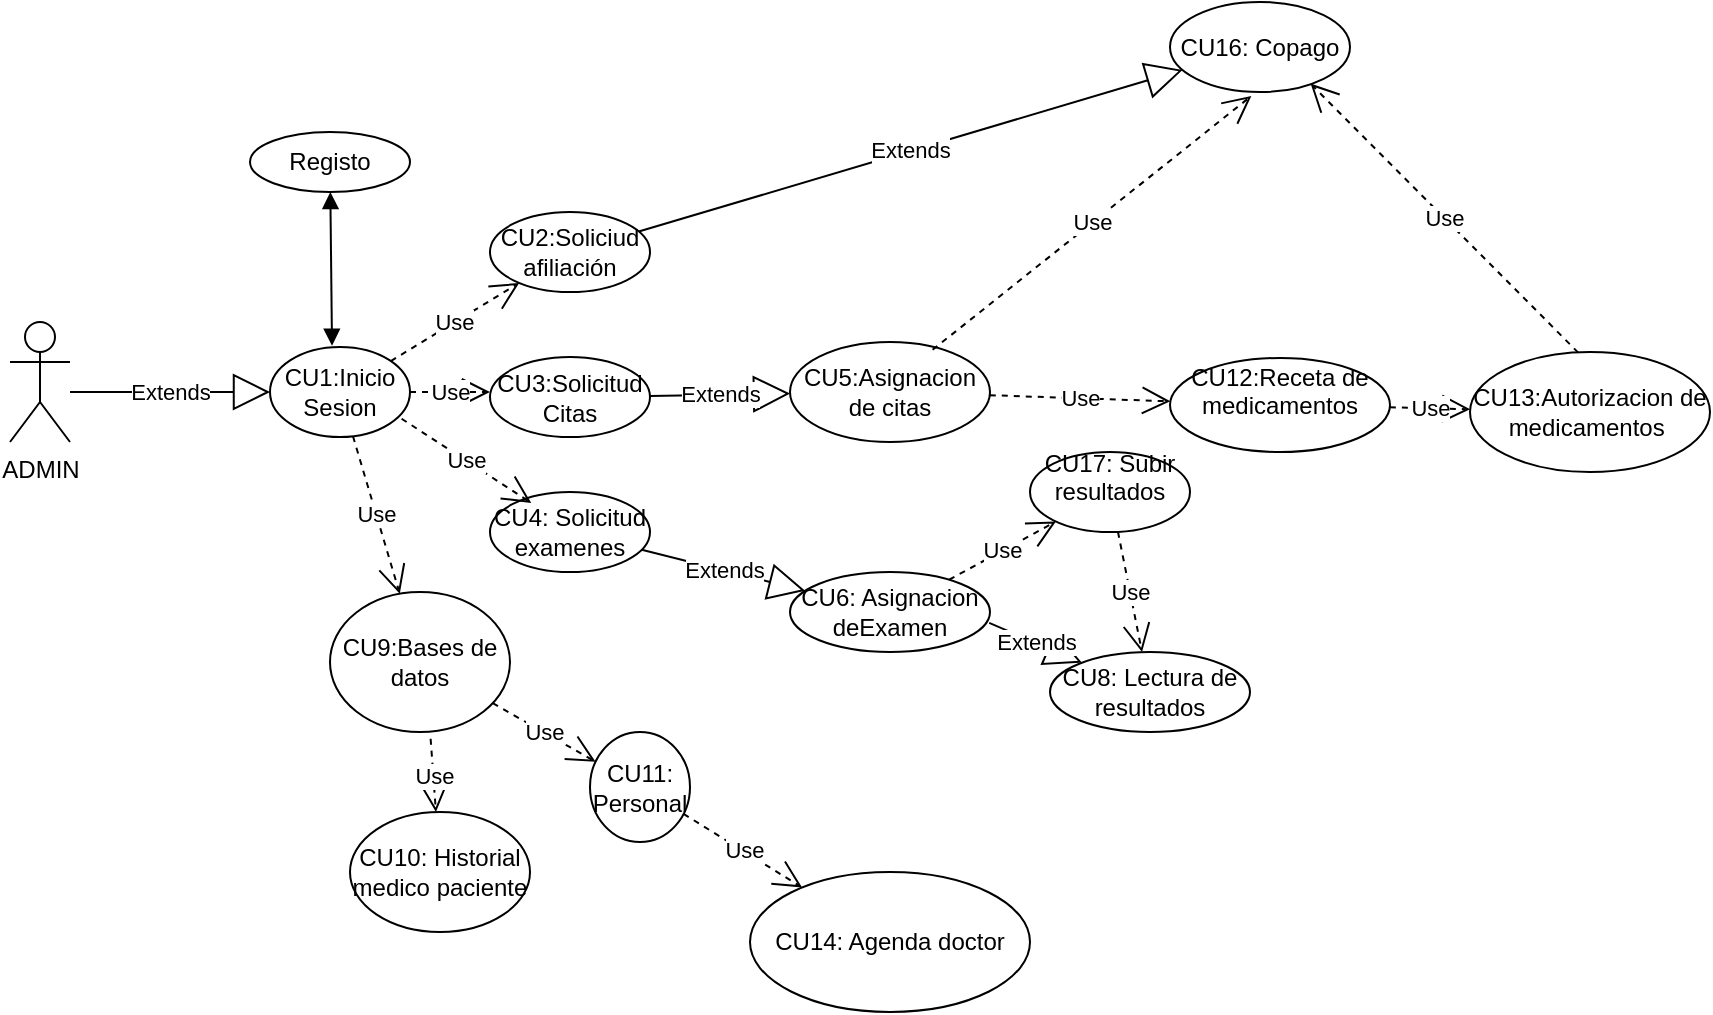 <mxfile version="24.3.1" type="google" pages="4">
  <diagram name="Admin" id="ueV5-UdDaxoVTYJ3zC9y">
    <mxGraphModel dx="1434" dy="780" grid="1" gridSize="10" guides="1" tooltips="1" connect="1" arrows="1" fold="1" page="1" pageScale="1" pageWidth="200000" pageHeight="200000" math="0" shadow="0">
      <root>
        <mxCell id="0" />
        <mxCell id="1" parent="0" />
        <mxCell id="oMNCSlBhxs57B0v-J_GE-1" value="&lt;font style=&quot;vertical-align: inherit;&quot;&gt;&lt;font style=&quot;vertical-align: inherit;&quot;&gt;ADMIN&lt;/font&gt;&lt;/font&gt;" style="shape=umlActor;verticalLabelPosition=bottom;verticalAlign=top;html=1;" parent="1" vertex="1">
          <mxGeometry x="40" y="335" width="30" height="60" as="geometry" />
        </mxCell>
        <mxCell id="oMNCSlBhxs57B0v-J_GE-2" value="CU1:Inicio Sesion" style="ellipse;whiteSpace=wrap;html=1;" parent="1" vertex="1">
          <mxGeometry x="170" y="347.5" width="70" height="45" as="geometry" />
        </mxCell>
        <mxCell id="oMNCSlBhxs57B0v-J_GE-3" value="Registo" style="ellipse;whiteSpace=wrap;html=1;" parent="1" vertex="1">
          <mxGeometry x="160" y="240" width="80" height="30" as="geometry" />
        </mxCell>
        <mxCell id="oMNCSlBhxs57B0v-J_GE-4" value="" style="endArrow=block;startArrow=block;endFill=1;startFill=1;html=1;rounded=0;entryX=0.443;entryY=-0.014;entryDx=0;entryDy=0;entryPerimeter=0;" parent="1" source="oMNCSlBhxs57B0v-J_GE-3" target="oMNCSlBhxs57B0v-J_GE-2" edge="1">
          <mxGeometry width="160" relative="1" as="geometry">
            <mxPoint x="200" y="210" as="sourcePoint" />
            <mxPoint x="200" y="370" as="targetPoint" />
          </mxGeometry>
        </mxCell>
        <mxCell id="oMNCSlBhxs57B0v-J_GE-7" value="CU2:Soliciud afiliación" style="ellipse;whiteSpace=wrap;html=1;" parent="1" vertex="1">
          <mxGeometry x="280" y="280" width="80" height="40" as="geometry" />
        </mxCell>
        <mxCell id="oMNCSlBhxs57B0v-J_GE-8" value="CU3:Solicitud Citas" style="ellipse;whiteSpace=wrap;html=1;" parent="1" vertex="1">
          <mxGeometry x="280" y="352.5" width="80" height="40" as="geometry" />
        </mxCell>
        <mxCell id="oMNCSlBhxs57B0v-J_GE-9" value="CU4: Solicitud examenes" style="ellipse;whiteSpace=wrap;html=1;" parent="1" vertex="1">
          <mxGeometry x="280" y="420" width="80" height="40" as="geometry" />
        </mxCell>
        <mxCell id="oMNCSlBhxs57B0v-J_GE-11" value="CU5:Asignacion de citas" style="ellipse;whiteSpace=wrap;html=1;" parent="1" vertex="1">
          <mxGeometry x="430" y="345" width="100" height="50" as="geometry" />
        </mxCell>
        <mxCell id="oMNCSlBhxs57B0v-J_GE-12" value="Extends" style="endArrow=block;endSize=16;endFill=0;html=1;rounded=0;" parent="1" edge="1">
          <mxGeometry width="160" relative="1" as="geometry">
            <mxPoint x="70" y="370" as="sourcePoint" />
            <mxPoint x="170" y="370" as="targetPoint" />
          </mxGeometry>
        </mxCell>
        <mxCell id="oMNCSlBhxs57B0v-J_GE-14" value="Use" style="endArrow=open;endSize=12;dashed=1;html=1;rounded=0;" parent="1" source="oMNCSlBhxs57B0v-J_GE-2" edge="1">
          <mxGeometry width="160" relative="1" as="geometry">
            <mxPoint x="240" y="370" as="sourcePoint" />
            <mxPoint x="280" y="370" as="targetPoint" />
          </mxGeometry>
        </mxCell>
        <mxCell id="oMNCSlBhxs57B0v-J_GE-15" value="Use" style="endArrow=open;endSize=12;dashed=1;html=1;rounded=0;" parent="1" source="oMNCSlBhxs57B0v-J_GE-2" target="oMNCSlBhxs57B0v-J_GE-7" edge="1">
          <mxGeometry width="160" relative="1" as="geometry">
            <mxPoint x="240" y="370" as="sourcePoint" />
            <mxPoint x="400" y="370" as="targetPoint" />
          </mxGeometry>
        </mxCell>
        <mxCell id="oMNCSlBhxs57B0v-J_GE-16" value="Use" style="endArrow=open;endSize=12;dashed=1;html=1;rounded=0;exitX=0.94;exitY=0.797;exitDx=0;exitDy=0;exitPerimeter=0;entryX=0.258;entryY=0.136;entryDx=0;entryDy=0;entryPerimeter=0;" parent="1" source="oMNCSlBhxs57B0v-J_GE-2" target="oMNCSlBhxs57B0v-J_GE-9" edge="1">
          <mxGeometry width="160" relative="1" as="geometry">
            <mxPoint x="220" y="400" as="sourcePoint" />
            <mxPoint x="280" y="440" as="targetPoint" />
          </mxGeometry>
        </mxCell>
        <mxCell id="oMNCSlBhxs57B0v-J_GE-17" value="CU8: Lectura de resultados" style="ellipse;whiteSpace=wrap;html=1;" parent="1" vertex="1">
          <mxGeometry x="560" y="500" width="100" height="40" as="geometry" />
        </mxCell>
        <mxCell id="oMNCSlBhxs57B0v-J_GE-18" value="Extends" style="endArrow=block;endSize=16;endFill=0;html=1;rounded=0;" parent="1" source="oMNCSlBhxs57B0v-J_GE-9" target="oMNCSlBhxs57B0v-J_GE-23" edge="1">
          <mxGeometry width="160" relative="1" as="geometry">
            <mxPoint x="360" y="440" as="sourcePoint" />
            <mxPoint x="460" y="470" as="targetPoint" />
          </mxGeometry>
        </mxCell>
        <mxCell id="oMNCSlBhxs57B0v-J_GE-21" value="Extends" style="endArrow=block;endSize=16;endFill=0;html=1;rounded=0;" parent="1" source="oMNCSlBhxs57B0v-J_GE-8" target="oMNCSlBhxs57B0v-J_GE-11" edge="1">
          <mxGeometry width="160" relative="1" as="geometry">
            <mxPoint x="360" y="372.5" as="sourcePoint" />
            <mxPoint x="520" y="372.5" as="targetPoint" />
          </mxGeometry>
        </mxCell>
        <mxCell id="oMNCSlBhxs57B0v-J_GE-23" value="CU6: Asignacion deExamen" style="ellipse;whiteSpace=wrap;html=1;" parent="1" vertex="1">
          <mxGeometry x="430" y="460" width="100" height="40" as="geometry" />
        </mxCell>
        <mxCell id="oMNCSlBhxs57B0v-J_GE-24" value="Extends" style="endArrow=block;endSize=16;endFill=0;html=1;rounded=0;" parent="1" source="oMNCSlBhxs57B0v-J_GE-7" target="oMNCSlBhxs57B0v-J_GE-38" edge="1">
          <mxGeometry width="160" relative="1" as="geometry">
            <mxPoint x="420" y="290" as="sourcePoint" />
            <mxPoint x="417.253" y="232.671" as="targetPoint" />
          </mxGeometry>
        </mxCell>
        <mxCell id="oMNCSlBhxs57B0v-J_GE-25" value="Extends" style="endArrow=block;endSize=16;endFill=0;html=1;rounded=0;exitX=0.996;exitY=0.636;exitDx=0;exitDy=0;exitPerimeter=0;" parent="1" source="oMNCSlBhxs57B0v-J_GE-23" target="oMNCSlBhxs57B0v-J_GE-17" edge="1">
          <mxGeometry width="160" relative="1" as="geometry">
            <mxPoint x="400" y="520" as="sourcePoint" />
            <mxPoint x="560" y="520" as="targetPoint" />
          </mxGeometry>
        </mxCell>
        <mxCell id="oMNCSlBhxs57B0v-J_GE-26" value="CU9:Bases de datos" style="ellipse;whiteSpace=wrap;html=1;" parent="1" vertex="1">
          <mxGeometry x="200" y="470" width="90" height="70" as="geometry" />
        </mxCell>
        <mxCell id="oMNCSlBhxs57B0v-J_GE-27" value="Use" style="endArrow=open;endSize=12;dashed=1;html=1;rounded=0;" parent="1" source="oMNCSlBhxs57B0v-J_GE-2" target="oMNCSlBhxs57B0v-J_GE-26" edge="1">
          <mxGeometry width="160" relative="1" as="geometry">
            <mxPoint x="70" y="519.66" as="sourcePoint" />
            <mxPoint x="230" y="519.66" as="targetPoint" />
          </mxGeometry>
        </mxCell>
        <mxCell id="oMNCSlBhxs57B0v-J_GE-28" value="CU10: Historial medico paciente" style="ellipse;whiteSpace=wrap;html=1;" parent="1" vertex="1">
          <mxGeometry x="210" y="580" width="90" height="60" as="geometry" />
        </mxCell>
        <mxCell id="oMNCSlBhxs57B0v-J_GE-29" value="Use" style="endArrow=open;endSize=12;dashed=1;html=1;rounded=0;exitX=0.559;exitY=1.048;exitDx=0;exitDy=0;exitPerimeter=0;" parent="1" source="oMNCSlBhxs57B0v-J_GE-26" target="oMNCSlBhxs57B0v-J_GE-28" edge="1">
          <mxGeometry width="160" relative="1" as="geometry">
            <mxPoint x="260" y="550" as="sourcePoint" />
            <mxPoint x="420" y="550" as="targetPoint" />
          </mxGeometry>
        </mxCell>
        <mxCell id="oMNCSlBhxs57B0v-J_GE-30" value="CU11: Personal" style="ellipse;whiteSpace=wrap;html=1;" parent="1" vertex="1">
          <mxGeometry x="330" y="540" width="50" height="55" as="geometry" />
        </mxCell>
        <mxCell id="oMNCSlBhxs57B0v-J_GE-31" value="Use" style="endArrow=open;endSize=12;dashed=1;html=1;rounded=0;" parent="1" source="oMNCSlBhxs57B0v-J_GE-26" target="oMNCSlBhxs57B0v-J_GE-30" edge="1">
          <mxGeometry width="160" relative="1" as="geometry">
            <mxPoint x="290" y="520" as="sourcePoint" />
            <mxPoint x="450" y="520" as="targetPoint" />
          </mxGeometry>
        </mxCell>
        <mxCell id="oMNCSlBhxs57B0v-J_GE-32" value="CU12:Receta de medicamentos&lt;div&gt;&lt;br&gt;&lt;/div&gt;" style="ellipse;whiteSpace=wrap;html=1;" parent="1" vertex="1">
          <mxGeometry x="620" y="353" width="110" height="47" as="geometry" />
        </mxCell>
        <mxCell id="oMNCSlBhxs57B0v-J_GE-33" value="Use" style="endArrow=open;endSize=12;dashed=1;html=1;rounded=0;" parent="1" source="oMNCSlBhxs57B0v-J_GE-11" target="oMNCSlBhxs57B0v-J_GE-32" edge="1">
          <mxGeometry width="160" relative="1" as="geometry">
            <mxPoint x="530" y="370" as="sourcePoint" />
            <mxPoint x="680" y="310" as="targetPoint" />
          </mxGeometry>
        </mxCell>
        <mxCell id="oMNCSlBhxs57B0v-J_GE-34" value="CU13:Autorizacion de medicamentos&amp;nbsp;" style="ellipse;whiteSpace=wrap;html=1;" parent="1" vertex="1">
          <mxGeometry x="770" y="350" width="120" height="60" as="geometry" />
        </mxCell>
        <mxCell id="oMNCSlBhxs57B0v-J_GE-35" value="Use" style="endArrow=open;endSize=12;dashed=1;html=1;rounded=0;" parent="1" source="oMNCSlBhxs57B0v-J_GE-32" target="oMNCSlBhxs57B0v-J_GE-34" edge="1">
          <mxGeometry width="160" relative="1" as="geometry">
            <mxPoint x="690" y="440" as="sourcePoint" />
            <mxPoint x="850" y="440" as="targetPoint" />
          </mxGeometry>
        </mxCell>
        <mxCell id="oMNCSlBhxs57B0v-J_GE-36" value="CU14: Agenda doctor" style="ellipse;whiteSpace=wrap;html=1;" parent="1" vertex="1">
          <mxGeometry x="410" y="610" width="140" height="70" as="geometry" />
        </mxCell>
        <mxCell id="oMNCSlBhxs57B0v-J_GE-37" value="Use" style="endArrow=open;endSize=12;dashed=1;html=1;rounded=0;" parent="1" source="oMNCSlBhxs57B0v-J_GE-30" target="oMNCSlBhxs57B0v-J_GE-36" edge="1">
          <mxGeometry width="160" relative="1" as="geometry">
            <mxPoint x="350" y="610" as="sourcePoint" />
            <mxPoint x="510" y="610" as="targetPoint" />
          </mxGeometry>
        </mxCell>
        <mxCell id="oMNCSlBhxs57B0v-J_GE-38" value="CU16: Copago" style="ellipse;whiteSpace=wrap;html=1;" parent="1" vertex="1">
          <mxGeometry x="620" y="175" width="90" height="45" as="geometry" />
        </mxCell>
        <mxCell id="oMNCSlBhxs57B0v-J_GE-39" value="Use" style="endArrow=open;endSize=12;dashed=1;html=1;rounded=0;entryX=0.452;entryY=1.044;entryDx=0;entryDy=0;entryPerimeter=0;exitX=0.713;exitY=0.078;exitDx=0;exitDy=0;exitPerimeter=0;" parent="1" source="oMNCSlBhxs57B0v-J_GE-11" target="oMNCSlBhxs57B0v-J_GE-38" edge="1">
          <mxGeometry width="160" relative="1" as="geometry">
            <mxPoint x="500" y="340" as="sourcePoint" />
            <mxPoint x="660" y="340" as="targetPoint" />
          </mxGeometry>
        </mxCell>
        <mxCell id="oMNCSlBhxs57B0v-J_GE-41" value="Use" style="endArrow=open;endSize=12;dashed=1;html=1;rounded=0;entryX=0.781;entryY=0.907;entryDx=0;entryDy=0;entryPerimeter=0;exitX=0.451;exitY=0.005;exitDx=0;exitDy=0;exitPerimeter=0;" parent="1" source="oMNCSlBhxs57B0v-J_GE-34" target="oMNCSlBhxs57B0v-J_GE-38" edge="1">
          <mxGeometry width="160" relative="1" as="geometry">
            <mxPoint x="720" y="280" as="sourcePoint" />
            <mxPoint x="880" y="280" as="targetPoint" />
          </mxGeometry>
        </mxCell>
        <mxCell id="oMNCSlBhxs57B0v-J_GE-46" value="CU17: Subir resultados&lt;div&gt;&lt;br&gt;&lt;/div&gt;" style="ellipse;whiteSpace=wrap;html=1;" parent="1" vertex="1">
          <mxGeometry x="550" y="400" width="80" height="40" as="geometry" />
        </mxCell>
        <mxCell id="oMNCSlBhxs57B0v-J_GE-47" value="Use" style="endArrow=open;endSize=12;dashed=1;html=1;rounded=0;" parent="1" source="oMNCSlBhxs57B0v-J_GE-23" target="oMNCSlBhxs57B0v-J_GE-46" edge="1">
          <mxGeometry width="160" relative="1" as="geometry">
            <mxPoint x="480" y="460" as="sourcePoint" />
            <mxPoint x="640" y="460" as="targetPoint" />
          </mxGeometry>
        </mxCell>
        <mxCell id="oMNCSlBhxs57B0v-J_GE-48" value="Use" style="endArrow=open;endSize=12;dashed=1;html=1;rounded=0;" parent="1" source="oMNCSlBhxs57B0v-J_GE-46" target="oMNCSlBhxs57B0v-J_GE-17" edge="1">
          <mxGeometry width="160" relative="1" as="geometry">
            <mxPoint x="640" y="460" as="sourcePoint" />
            <mxPoint x="800" y="460" as="targetPoint" />
          </mxGeometry>
        </mxCell>
      </root>
    </mxGraphModel>
  </diagram>
  <diagram name="Nurse" id="deUWpWaR0TrfYdmWdzV7">
    <mxGraphModel dx="1434" dy="780" grid="1" gridSize="10" guides="1" tooltips="1" connect="1" arrows="1" fold="1" page="1" pageScale="1" pageWidth="200000" pageHeight="200000" math="0" shadow="0">
      <root>
        <mxCell id="jUOf76TEXTjD7ETVh94k-0" />
        <mxCell id="jUOf76TEXTjD7ETVh94k-1" parent="jUOf76TEXTjD7ETVh94k-0" />
        <mxCell id="jUOf76TEXTjD7ETVh94k-2" value="&lt;font style=&quot;vertical-align: inherit;&quot;&gt;&lt;font style=&quot;vertical-align: inherit;&quot;&gt;ENFERMERO&lt;/font&gt;&lt;/font&gt;" style="shape=umlActor;verticalLabelPosition=bottom;verticalAlign=top;html=1;" parent="jUOf76TEXTjD7ETVh94k-1" vertex="1">
          <mxGeometry x="40" y="335" width="30" height="60" as="geometry" />
        </mxCell>
        <mxCell id="jUOf76TEXTjD7ETVh94k-3" value="CU1:Inicio Sesion" style="ellipse;whiteSpace=wrap;html=1;" parent="jUOf76TEXTjD7ETVh94k-1" vertex="1">
          <mxGeometry x="170" y="347.5" width="70" height="45" as="geometry" />
        </mxCell>
        <mxCell id="jUOf76TEXTjD7ETVh94k-7" value="CU3:Solicitud Citas" style="ellipse;whiteSpace=wrap;html=1;" parent="jUOf76TEXTjD7ETVh94k-1" vertex="1">
          <mxGeometry x="280" y="352.5" width="80" height="40" as="geometry" />
        </mxCell>
        <mxCell id="jUOf76TEXTjD7ETVh94k-8" value="CU4: Solicitud examenes" style="ellipse;whiteSpace=wrap;html=1;" parent="jUOf76TEXTjD7ETVh94k-1" vertex="1">
          <mxGeometry x="280" y="420" width="80" height="40" as="geometry" />
        </mxCell>
        <mxCell id="jUOf76TEXTjD7ETVh94k-9" value="CU5:Asignacion de citas" style="ellipse;whiteSpace=wrap;html=1;" parent="jUOf76TEXTjD7ETVh94k-1" vertex="1">
          <mxGeometry x="430" y="345" width="100" height="50" as="geometry" />
        </mxCell>
        <mxCell id="jUOf76TEXTjD7ETVh94k-10" value="Extends" style="endArrow=block;endSize=16;endFill=0;html=1;rounded=0;" parent="jUOf76TEXTjD7ETVh94k-1" edge="1">
          <mxGeometry width="160" relative="1" as="geometry">
            <mxPoint x="70" y="370" as="sourcePoint" />
            <mxPoint x="170" y="370" as="targetPoint" />
          </mxGeometry>
        </mxCell>
        <mxCell id="jUOf76TEXTjD7ETVh94k-11" value="Use" style="endArrow=open;endSize=12;dashed=1;html=1;rounded=0;" parent="jUOf76TEXTjD7ETVh94k-1" source="jUOf76TEXTjD7ETVh94k-3" edge="1">
          <mxGeometry width="160" relative="1" as="geometry">
            <mxPoint x="240" y="370" as="sourcePoint" />
            <mxPoint x="280" y="370" as="targetPoint" />
          </mxGeometry>
        </mxCell>
        <mxCell id="jUOf76TEXTjD7ETVh94k-13" value="Use" style="endArrow=open;endSize=12;dashed=1;html=1;rounded=0;exitX=0.94;exitY=0.797;exitDx=0;exitDy=0;exitPerimeter=0;entryX=0.258;entryY=0.136;entryDx=0;entryDy=0;entryPerimeter=0;" parent="jUOf76TEXTjD7ETVh94k-1" source="jUOf76TEXTjD7ETVh94k-3" target="jUOf76TEXTjD7ETVh94k-8" edge="1">
          <mxGeometry width="160" relative="1" as="geometry">
            <mxPoint x="220" y="400" as="sourcePoint" />
            <mxPoint x="280" y="440" as="targetPoint" />
          </mxGeometry>
        </mxCell>
        <mxCell id="jUOf76TEXTjD7ETVh94k-15" value="Extends" style="endArrow=block;endSize=16;endFill=0;html=1;rounded=0;" parent="jUOf76TEXTjD7ETVh94k-1" source="jUOf76TEXTjD7ETVh94k-8" target="jUOf76TEXTjD7ETVh94k-18" edge="1">
          <mxGeometry width="160" relative="1" as="geometry">
            <mxPoint x="360" y="440" as="sourcePoint" />
            <mxPoint x="460" y="470" as="targetPoint" />
          </mxGeometry>
        </mxCell>
        <mxCell id="jUOf76TEXTjD7ETVh94k-16" value="Extends" style="endArrow=block;endSize=16;endFill=0;html=1;rounded=0;" parent="jUOf76TEXTjD7ETVh94k-1" source="jUOf76TEXTjD7ETVh94k-7" target="jUOf76TEXTjD7ETVh94k-9" edge="1">
          <mxGeometry width="160" relative="1" as="geometry">
            <mxPoint x="360" y="372.5" as="sourcePoint" />
            <mxPoint x="520" y="372.5" as="targetPoint" />
          </mxGeometry>
        </mxCell>
        <mxCell id="jUOf76TEXTjD7ETVh94k-18" value="CU6: Asignacion deExamen" style="ellipse;whiteSpace=wrap;html=1;" parent="jUOf76TEXTjD7ETVh94k-1" vertex="1">
          <mxGeometry x="430" y="460" width="100" height="40" as="geometry" />
        </mxCell>
        <mxCell id="jUOf76TEXTjD7ETVh94k-21" value="CU9:Bases de datos" style="ellipse;whiteSpace=wrap;html=1;" parent="jUOf76TEXTjD7ETVh94k-1" vertex="1">
          <mxGeometry x="200" y="470" width="90" height="70" as="geometry" />
        </mxCell>
        <mxCell id="jUOf76TEXTjD7ETVh94k-22" value="Use" style="endArrow=open;endSize=12;dashed=1;html=1;rounded=0;" parent="jUOf76TEXTjD7ETVh94k-1" source="jUOf76TEXTjD7ETVh94k-3" target="jUOf76TEXTjD7ETVh94k-21" edge="1">
          <mxGeometry width="160" relative="1" as="geometry">
            <mxPoint x="70" y="519.66" as="sourcePoint" />
            <mxPoint x="230" y="519.66" as="targetPoint" />
          </mxGeometry>
        </mxCell>
        <mxCell id="jUOf76TEXTjD7ETVh94k-23" value="CU10: Historial medico paciente" style="ellipse;whiteSpace=wrap;html=1;" parent="jUOf76TEXTjD7ETVh94k-1" vertex="1">
          <mxGeometry x="210" y="580" width="90" height="60" as="geometry" />
        </mxCell>
        <mxCell id="jUOf76TEXTjD7ETVh94k-24" value="Use" style="endArrow=open;endSize=12;dashed=1;html=1;rounded=0;exitX=0.559;exitY=1.048;exitDx=0;exitDy=0;exitPerimeter=0;" parent="jUOf76TEXTjD7ETVh94k-1" source="jUOf76TEXTjD7ETVh94k-21" target="jUOf76TEXTjD7ETVh94k-23" edge="1">
          <mxGeometry width="160" relative="1" as="geometry">
            <mxPoint x="260" y="550" as="sourcePoint" />
            <mxPoint x="420" y="550" as="targetPoint" />
          </mxGeometry>
        </mxCell>
        <mxCell id="jUOf76TEXTjD7ETVh94k-27" value="CU12:Receta de medicamentos&lt;div&gt;&lt;br&gt;&lt;/div&gt;" style="ellipse;whiteSpace=wrap;html=1;" parent="jUOf76TEXTjD7ETVh94k-1" vertex="1">
          <mxGeometry x="620" y="353" width="110" height="47" as="geometry" />
        </mxCell>
        <mxCell id="jUOf76TEXTjD7ETVh94k-28" value="Use" style="endArrow=open;endSize=12;dashed=1;html=1;rounded=0;" parent="jUOf76TEXTjD7ETVh94k-1" source="jUOf76TEXTjD7ETVh94k-9" target="jUOf76TEXTjD7ETVh94k-27" edge="1">
          <mxGeometry width="160" relative="1" as="geometry">
            <mxPoint x="530" y="370" as="sourcePoint" />
            <mxPoint x="680" y="310" as="targetPoint" />
          </mxGeometry>
        </mxCell>
        <mxCell id="jUOf76TEXTjD7ETVh94k-29" value="CU13:Autorizacion de medicamentos&amp;nbsp;" style="ellipse;whiteSpace=wrap;html=1;" parent="jUOf76TEXTjD7ETVh94k-1" vertex="1">
          <mxGeometry x="770" y="350" width="120" height="60" as="geometry" />
        </mxCell>
        <mxCell id="jUOf76TEXTjD7ETVh94k-30" value="Use" style="endArrow=open;endSize=12;dashed=1;html=1;rounded=0;" parent="jUOf76TEXTjD7ETVh94k-1" source="jUOf76TEXTjD7ETVh94k-27" target="jUOf76TEXTjD7ETVh94k-29" edge="1">
          <mxGeometry width="160" relative="1" as="geometry">
            <mxPoint x="690" y="440" as="sourcePoint" />
            <mxPoint x="850" y="440" as="targetPoint" />
          </mxGeometry>
        </mxCell>
      </root>
    </mxGraphModel>
  </diagram>
  <diagram name="User" id="tBk9dFrOyf1Hu1sL3p-m">
    <mxGraphModel dx="1434" dy="780" grid="1" gridSize="10" guides="1" tooltips="1" connect="1" arrows="1" fold="1" page="1" pageScale="1" pageWidth="200000" pageHeight="200000" math="0" shadow="0">
      <root>
        <mxCell id="rN9Azcau8fFEEphBLJp2-0" />
        <mxCell id="rN9Azcau8fFEEphBLJp2-1" parent="rN9Azcau8fFEEphBLJp2-0" />
        <mxCell id="rN9Azcau8fFEEphBLJp2-2" value="&lt;font style=&quot;vertical-align: inherit;&quot;&gt;&lt;font style=&quot;vertical-align: inherit;&quot;&gt;USER&lt;/font&gt;&lt;/font&gt;" style="shape=umlActor;verticalLabelPosition=bottom;verticalAlign=top;html=1;" parent="rN9Azcau8fFEEphBLJp2-1" vertex="1">
          <mxGeometry x="40" y="335" width="30" height="60" as="geometry" />
        </mxCell>
        <mxCell id="rN9Azcau8fFEEphBLJp2-3" value="CU1:Inicio Sesion" style="ellipse;whiteSpace=wrap;html=1;" parent="rN9Azcau8fFEEphBLJp2-1" vertex="1">
          <mxGeometry x="170" y="347.5" width="70" height="45" as="geometry" />
        </mxCell>
        <mxCell id="rN9Azcau8fFEEphBLJp2-4" value="Registo" style="ellipse;whiteSpace=wrap;html=1;" parent="rN9Azcau8fFEEphBLJp2-1" vertex="1">
          <mxGeometry x="160" y="240" width="80" height="30" as="geometry" />
        </mxCell>
        <mxCell id="rN9Azcau8fFEEphBLJp2-5" value="" style="endArrow=block;startArrow=block;endFill=1;startFill=1;html=1;rounded=0;entryX=0.443;entryY=-0.014;entryDx=0;entryDy=0;entryPerimeter=0;" parent="rN9Azcau8fFEEphBLJp2-1" source="rN9Azcau8fFEEphBLJp2-4" target="rN9Azcau8fFEEphBLJp2-3" edge="1">
          <mxGeometry width="160" relative="1" as="geometry">
            <mxPoint x="200" y="210" as="sourcePoint" />
            <mxPoint x="200" y="370" as="targetPoint" />
          </mxGeometry>
        </mxCell>
        <mxCell id="rN9Azcau8fFEEphBLJp2-6" value="CU2:Soliciud afiliación" style="ellipse;whiteSpace=wrap;html=1;" parent="rN9Azcau8fFEEphBLJp2-1" vertex="1">
          <mxGeometry x="280" y="280" width="80" height="40" as="geometry" />
        </mxCell>
        <mxCell id="rN9Azcau8fFEEphBLJp2-7" value="CU3:Solicitud Citas" style="ellipse;whiteSpace=wrap;html=1;" parent="rN9Azcau8fFEEphBLJp2-1" vertex="1">
          <mxGeometry x="280" y="352.5" width="80" height="40" as="geometry" />
        </mxCell>
        <mxCell id="rN9Azcau8fFEEphBLJp2-8" value="CU4: Solicitud examenes" style="ellipse;whiteSpace=wrap;html=1;" parent="rN9Azcau8fFEEphBLJp2-1" vertex="1">
          <mxGeometry x="280" y="420" width="80" height="40" as="geometry" />
        </mxCell>
        <mxCell id="rN9Azcau8fFEEphBLJp2-9" value="CU5:Asignacion de citas" style="ellipse;whiteSpace=wrap;html=1;" parent="rN9Azcau8fFEEphBLJp2-1" vertex="1">
          <mxGeometry x="430" y="345" width="100" height="50" as="geometry" />
        </mxCell>
        <mxCell id="rN9Azcau8fFEEphBLJp2-10" value="Extends" style="endArrow=block;endSize=16;endFill=0;html=1;rounded=0;" parent="rN9Azcau8fFEEphBLJp2-1" edge="1">
          <mxGeometry width="160" relative="1" as="geometry">
            <mxPoint x="70" y="370" as="sourcePoint" />
            <mxPoint x="170" y="370" as="targetPoint" />
          </mxGeometry>
        </mxCell>
        <mxCell id="rN9Azcau8fFEEphBLJp2-11" value="Use" style="endArrow=open;endSize=12;dashed=1;html=1;rounded=0;" parent="rN9Azcau8fFEEphBLJp2-1" source="rN9Azcau8fFEEphBLJp2-3" edge="1">
          <mxGeometry width="160" relative="1" as="geometry">
            <mxPoint x="240" y="370" as="sourcePoint" />
            <mxPoint x="280" y="370" as="targetPoint" />
          </mxGeometry>
        </mxCell>
        <mxCell id="rN9Azcau8fFEEphBLJp2-12" value="Use" style="endArrow=open;endSize=12;dashed=1;html=1;rounded=0;" parent="rN9Azcau8fFEEphBLJp2-1" source="rN9Azcau8fFEEphBLJp2-3" target="rN9Azcau8fFEEphBLJp2-6" edge="1">
          <mxGeometry width="160" relative="1" as="geometry">
            <mxPoint x="240" y="370" as="sourcePoint" />
            <mxPoint x="400" y="370" as="targetPoint" />
          </mxGeometry>
        </mxCell>
        <mxCell id="rN9Azcau8fFEEphBLJp2-13" value="Use" style="endArrow=open;endSize=12;dashed=1;html=1;rounded=0;exitX=0.94;exitY=0.797;exitDx=0;exitDy=0;exitPerimeter=0;entryX=0.258;entryY=0.136;entryDx=0;entryDy=0;entryPerimeter=0;" parent="rN9Azcau8fFEEphBLJp2-1" source="rN9Azcau8fFEEphBLJp2-3" target="rN9Azcau8fFEEphBLJp2-8" edge="1">
          <mxGeometry width="160" relative="1" as="geometry">
            <mxPoint x="220" y="400" as="sourcePoint" />
            <mxPoint x="280" y="440" as="targetPoint" />
          </mxGeometry>
        </mxCell>
        <mxCell id="rN9Azcau8fFEEphBLJp2-14" value="CU8: Lectura de resultados" style="ellipse;whiteSpace=wrap;html=1;" parent="rN9Azcau8fFEEphBLJp2-1" vertex="1">
          <mxGeometry x="560" y="500" width="100" height="40" as="geometry" />
        </mxCell>
        <mxCell id="rN9Azcau8fFEEphBLJp2-15" value="Extends" style="endArrow=block;endSize=16;endFill=0;html=1;rounded=0;" parent="rN9Azcau8fFEEphBLJp2-1" source="rN9Azcau8fFEEphBLJp2-8" target="rN9Azcau8fFEEphBLJp2-14" edge="1">
          <mxGeometry width="160" relative="1" as="geometry">
            <mxPoint x="360" y="440" as="sourcePoint" />
            <mxPoint x="437.6" y="469.4" as="targetPoint" />
          </mxGeometry>
        </mxCell>
        <mxCell id="rN9Azcau8fFEEphBLJp2-16" value="Extends" style="endArrow=block;endSize=16;endFill=0;html=1;rounded=0;" parent="rN9Azcau8fFEEphBLJp2-1" source="rN9Azcau8fFEEphBLJp2-7" target="rN9Azcau8fFEEphBLJp2-9" edge="1">
          <mxGeometry width="160" relative="1" as="geometry">
            <mxPoint x="360" y="372.5" as="sourcePoint" />
            <mxPoint x="520" y="372.5" as="targetPoint" />
          </mxGeometry>
        </mxCell>
        <mxCell id="rN9Azcau8fFEEphBLJp2-21" value="CU9:Bases de datos" style="ellipse;whiteSpace=wrap;html=1;" parent="rN9Azcau8fFEEphBLJp2-1" vertex="1">
          <mxGeometry x="200" y="470" width="90" height="70" as="geometry" />
        </mxCell>
        <mxCell id="rN9Azcau8fFEEphBLJp2-22" value="Use" style="endArrow=open;endSize=12;dashed=1;html=1;rounded=0;" parent="rN9Azcau8fFEEphBLJp2-1" source="rN9Azcau8fFEEphBLJp2-3" target="rN9Azcau8fFEEphBLJp2-21" edge="1">
          <mxGeometry width="160" relative="1" as="geometry">
            <mxPoint x="70" y="519.66" as="sourcePoint" />
            <mxPoint x="230" y="519.66" as="targetPoint" />
          </mxGeometry>
        </mxCell>
        <mxCell id="rN9Azcau8fFEEphBLJp2-23" value="CU10: Historial medico paciente" style="ellipse;whiteSpace=wrap;html=1;" parent="rN9Azcau8fFEEphBLJp2-1" vertex="1">
          <mxGeometry x="210" y="580" width="90" height="60" as="geometry" />
        </mxCell>
        <mxCell id="rN9Azcau8fFEEphBLJp2-24" value="Use" style="endArrow=open;endSize=12;dashed=1;html=1;rounded=0;exitX=0.559;exitY=1.048;exitDx=0;exitDy=0;exitPerimeter=0;" parent="rN9Azcau8fFEEphBLJp2-1" source="rN9Azcau8fFEEphBLJp2-21" target="rN9Azcau8fFEEphBLJp2-23" edge="1">
          <mxGeometry width="160" relative="1" as="geometry">
            <mxPoint x="260" y="550" as="sourcePoint" />
            <mxPoint x="420" y="550" as="targetPoint" />
          </mxGeometry>
        </mxCell>
        <mxCell id="rN9Azcau8fFEEphBLJp2-27" value="CU12:Receta de medicamentos&lt;div&gt;&lt;br&gt;&lt;/div&gt;" style="ellipse;whiteSpace=wrap;html=1;" parent="rN9Azcau8fFEEphBLJp2-1" vertex="1">
          <mxGeometry x="620" y="353" width="110" height="47" as="geometry" />
        </mxCell>
        <mxCell id="rN9Azcau8fFEEphBLJp2-28" value="Use" style="endArrow=open;endSize=12;dashed=1;html=1;rounded=0;" parent="rN9Azcau8fFEEphBLJp2-1" source="rN9Azcau8fFEEphBLJp2-9" target="rN9Azcau8fFEEphBLJp2-27" edge="1">
          <mxGeometry width="160" relative="1" as="geometry">
            <mxPoint x="530" y="370" as="sourcePoint" />
            <mxPoint x="680" y="310" as="targetPoint" />
          </mxGeometry>
        </mxCell>
        <mxCell id="rN9Azcau8fFEEphBLJp2-29" value="CU13:Autorizacion de medicamentos&amp;nbsp;" style="ellipse;whiteSpace=wrap;html=1;" parent="rN9Azcau8fFEEphBLJp2-1" vertex="1">
          <mxGeometry x="770" y="350" width="120" height="60" as="geometry" />
        </mxCell>
        <mxCell id="rN9Azcau8fFEEphBLJp2-30" value="Use" style="endArrow=open;endSize=12;dashed=1;html=1;rounded=0;" parent="rN9Azcau8fFEEphBLJp2-1" source="rN9Azcau8fFEEphBLJp2-27" target="rN9Azcau8fFEEphBLJp2-29" edge="1">
          <mxGeometry width="160" relative="1" as="geometry">
            <mxPoint x="690" y="440" as="sourcePoint" />
            <mxPoint x="850" y="440" as="targetPoint" />
          </mxGeometry>
        </mxCell>
        <mxCell id="rN9Azcau8fFEEphBLJp2-33" value="CU16: Copago" style="ellipse;whiteSpace=wrap;html=1;" parent="rN9Azcau8fFEEphBLJp2-1" vertex="1">
          <mxGeometry x="620" y="175" width="90" height="45" as="geometry" />
        </mxCell>
        <mxCell id="rN9Azcau8fFEEphBLJp2-34" value="Use" style="endArrow=open;endSize=12;dashed=1;html=1;rounded=0;entryX=0.452;entryY=1.044;entryDx=0;entryDy=0;entryPerimeter=0;exitX=0.713;exitY=0.078;exitDx=0;exitDy=0;exitPerimeter=0;" parent="rN9Azcau8fFEEphBLJp2-1" source="rN9Azcau8fFEEphBLJp2-9" target="rN9Azcau8fFEEphBLJp2-33" edge="1">
          <mxGeometry width="160" relative="1" as="geometry">
            <mxPoint x="500" y="340" as="sourcePoint" />
            <mxPoint x="660" y="340" as="targetPoint" />
          </mxGeometry>
        </mxCell>
        <mxCell id="rN9Azcau8fFEEphBLJp2-35" value="Use" style="endArrow=open;endSize=12;dashed=1;html=1;rounded=0;entryX=0;entryY=0.5;entryDx=0;entryDy=0;" parent="rN9Azcau8fFEEphBLJp2-1" source="rN9Azcau8fFEEphBLJp2-6" target="rN9Azcau8fFEEphBLJp2-33" edge="1">
          <mxGeometry width="160" relative="1" as="geometry">
            <mxPoint x="500" y="210" as="sourcePoint" />
            <mxPoint x="660" y="210" as="targetPoint" />
          </mxGeometry>
        </mxCell>
        <mxCell id="rN9Azcau8fFEEphBLJp2-36" value="Use" style="endArrow=open;endSize=12;dashed=1;html=1;rounded=0;entryX=0.781;entryY=0.907;entryDx=0;entryDy=0;entryPerimeter=0;exitX=0.451;exitY=0.005;exitDx=0;exitDy=0;exitPerimeter=0;" parent="rN9Azcau8fFEEphBLJp2-1" source="rN9Azcau8fFEEphBLJp2-29" target="rN9Azcau8fFEEphBLJp2-33" edge="1">
          <mxGeometry width="160" relative="1" as="geometry">
            <mxPoint x="720" y="280" as="sourcePoint" />
            <mxPoint x="880" y="280" as="targetPoint" />
          </mxGeometry>
        </mxCell>
      </root>
    </mxGraphModel>
  </diagram>
  <diagram name="Doctor" id="FFYVuZrISYTFPhVnSGJh">
    <mxGraphModel dx="1434" dy="780" grid="1" gridSize="10" guides="1" tooltips="1" connect="1" arrows="1" fold="1" page="1" pageScale="1" pageWidth="200000" pageHeight="200000" math="0" shadow="0">
      <root>
        <mxCell id="Q4glN3iVvKNpuo2n6neO-0" />
        <mxCell id="Q4glN3iVvKNpuo2n6neO-1" parent="Q4glN3iVvKNpuo2n6neO-0" />
        <mxCell id="Q4glN3iVvKNpuo2n6neO-2" value="&lt;font style=&quot;vertical-align: inherit;&quot;&gt;&lt;font style=&quot;vertical-align: inherit;&quot;&gt;DOCTOR&lt;/font&gt;&lt;/font&gt;" style="shape=umlActor;verticalLabelPosition=bottom;verticalAlign=top;html=1;" parent="Q4glN3iVvKNpuo2n6neO-1" vertex="1">
          <mxGeometry x="40" y="335" width="30" height="60" as="geometry" />
        </mxCell>
        <mxCell id="Q4glN3iVvKNpuo2n6neO-3" value="CU1:Inicio Sesion" style="ellipse;whiteSpace=wrap;html=1;" parent="Q4glN3iVvKNpuo2n6neO-1" vertex="1">
          <mxGeometry x="170" y="347.5" width="70" height="45" as="geometry" />
        </mxCell>
        <mxCell id="Q4glN3iVvKNpuo2n6neO-7" value="CU3:Solicitud Citas" style="ellipse;whiteSpace=wrap;html=1;" parent="Q4glN3iVvKNpuo2n6neO-1" vertex="1">
          <mxGeometry x="280" y="352.5" width="80" height="40" as="geometry" />
        </mxCell>
        <mxCell id="Q4glN3iVvKNpuo2n6neO-8" value="CU4: Solicitud examenes" style="ellipse;whiteSpace=wrap;html=1;" parent="Q4glN3iVvKNpuo2n6neO-1" vertex="1">
          <mxGeometry x="280" y="420" width="80" height="40" as="geometry" />
        </mxCell>
        <mxCell id="Q4glN3iVvKNpuo2n6neO-9" value="CU5:Asignacion de citas" style="ellipse;whiteSpace=wrap;html=1;" parent="Q4glN3iVvKNpuo2n6neO-1" vertex="1">
          <mxGeometry x="430" y="345" width="100" height="50" as="geometry" />
        </mxCell>
        <mxCell id="Q4glN3iVvKNpuo2n6neO-10" value="Extends" style="endArrow=block;endSize=16;endFill=0;html=1;rounded=0;" parent="Q4glN3iVvKNpuo2n6neO-1" edge="1">
          <mxGeometry width="160" relative="1" as="geometry">
            <mxPoint x="70" y="370" as="sourcePoint" />
            <mxPoint x="170" y="370" as="targetPoint" />
          </mxGeometry>
        </mxCell>
        <mxCell id="Q4glN3iVvKNpuo2n6neO-11" value="Use" style="endArrow=open;endSize=12;dashed=1;html=1;rounded=0;" parent="Q4glN3iVvKNpuo2n6neO-1" source="Q4glN3iVvKNpuo2n6neO-3" edge="1">
          <mxGeometry width="160" relative="1" as="geometry">
            <mxPoint x="240" y="370" as="sourcePoint" />
            <mxPoint x="280" y="370" as="targetPoint" />
          </mxGeometry>
        </mxCell>
        <mxCell id="Q4glN3iVvKNpuo2n6neO-13" value="Use" style="endArrow=open;endSize=12;dashed=1;html=1;rounded=0;exitX=0.94;exitY=0.797;exitDx=0;exitDy=0;exitPerimeter=0;entryX=0.258;entryY=0.136;entryDx=0;entryDy=0;entryPerimeter=0;" parent="Q4glN3iVvKNpuo2n6neO-1" source="Q4glN3iVvKNpuo2n6neO-3" target="Q4glN3iVvKNpuo2n6neO-8" edge="1">
          <mxGeometry width="160" relative="1" as="geometry">
            <mxPoint x="220" y="400" as="sourcePoint" />
            <mxPoint x="280" y="440" as="targetPoint" />
          </mxGeometry>
        </mxCell>
        <mxCell id="Q4glN3iVvKNpuo2n6neO-14" value="CU8: Lectura de resultados" style="ellipse;whiteSpace=wrap;html=1;" parent="Q4glN3iVvKNpuo2n6neO-1" vertex="1">
          <mxGeometry x="560" y="500" width="100" height="40" as="geometry" />
        </mxCell>
        <mxCell id="Q4glN3iVvKNpuo2n6neO-15" value="Extends" style="endArrow=block;endSize=16;endFill=0;html=1;rounded=0;" parent="Q4glN3iVvKNpuo2n6neO-1" source="Q4glN3iVvKNpuo2n6neO-8" target="Q4glN3iVvKNpuo2n6neO-18" edge="1">
          <mxGeometry width="160" relative="1" as="geometry">
            <mxPoint x="360" y="440" as="sourcePoint" />
            <mxPoint x="460" y="470" as="targetPoint" />
          </mxGeometry>
        </mxCell>
        <mxCell id="Q4glN3iVvKNpuo2n6neO-16" value="Extends" style="endArrow=block;endSize=16;endFill=0;html=1;rounded=0;" parent="Q4glN3iVvKNpuo2n6neO-1" source="Q4glN3iVvKNpuo2n6neO-7" target="Q4glN3iVvKNpuo2n6neO-9" edge="1">
          <mxGeometry width="160" relative="1" as="geometry">
            <mxPoint x="360" y="372.5" as="sourcePoint" />
            <mxPoint x="520" y="372.5" as="targetPoint" />
          </mxGeometry>
        </mxCell>
        <mxCell id="Q4glN3iVvKNpuo2n6neO-18" value="CU6: Asignacion deExamen" style="ellipse;whiteSpace=wrap;html=1;" parent="Q4glN3iVvKNpuo2n6neO-1" vertex="1">
          <mxGeometry x="430" y="460" width="100" height="40" as="geometry" />
        </mxCell>
        <mxCell id="Q4glN3iVvKNpuo2n6neO-20" value="Extends" style="endArrow=block;endSize=16;endFill=0;html=1;rounded=0;exitX=0.996;exitY=0.636;exitDx=0;exitDy=0;exitPerimeter=0;" parent="Q4glN3iVvKNpuo2n6neO-1" source="Q4glN3iVvKNpuo2n6neO-18" target="Q4glN3iVvKNpuo2n6neO-14" edge="1">
          <mxGeometry width="160" relative="1" as="geometry">
            <mxPoint x="400" y="520" as="sourcePoint" />
            <mxPoint x="560" y="520" as="targetPoint" />
          </mxGeometry>
        </mxCell>
        <mxCell id="Q4glN3iVvKNpuo2n6neO-21" value="CU9:Bases de datos" style="ellipse;whiteSpace=wrap;html=1;" parent="Q4glN3iVvKNpuo2n6neO-1" vertex="1">
          <mxGeometry x="200" y="470" width="90" height="70" as="geometry" />
        </mxCell>
        <mxCell id="Q4glN3iVvKNpuo2n6neO-22" value="Use" style="endArrow=open;endSize=12;dashed=1;html=1;rounded=0;" parent="Q4glN3iVvKNpuo2n6neO-1" source="Q4glN3iVvKNpuo2n6neO-3" target="Q4glN3iVvKNpuo2n6neO-21" edge="1">
          <mxGeometry width="160" relative="1" as="geometry">
            <mxPoint x="70" y="519.66" as="sourcePoint" />
            <mxPoint x="230" y="519.66" as="targetPoint" />
          </mxGeometry>
        </mxCell>
        <mxCell id="Q4glN3iVvKNpuo2n6neO-23" value="CU10: Historial medico paciente" style="ellipse;whiteSpace=wrap;html=1;" parent="Q4glN3iVvKNpuo2n6neO-1" vertex="1">
          <mxGeometry x="210" y="580" width="90" height="60" as="geometry" />
        </mxCell>
        <mxCell id="Q4glN3iVvKNpuo2n6neO-24" value="Use" style="endArrow=open;endSize=12;dashed=1;html=1;rounded=0;exitX=0.559;exitY=1.048;exitDx=0;exitDy=0;exitPerimeter=0;" parent="Q4glN3iVvKNpuo2n6neO-1" source="Q4glN3iVvKNpuo2n6neO-21" target="Q4glN3iVvKNpuo2n6neO-23" edge="1">
          <mxGeometry width="160" relative="1" as="geometry">
            <mxPoint x="260" y="550" as="sourcePoint" />
            <mxPoint x="420" y="550" as="targetPoint" />
          </mxGeometry>
        </mxCell>
        <mxCell id="Q4glN3iVvKNpuo2n6neO-27" value="CU12:Receta de medicamentos&lt;div&gt;&lt;br&gt;&lt;/div&gt;" style="ellipse;whiteSpace=wrap;html=1;" parent="Q4glN3iVvKNpuo2n6neO-1" vertex="1">
          <mxGeometry x="620" y="353" width="110" height="47" as="geometry" />
        </mxCell>
        <mxCell id="Q4glN3iVvKNpuo2n6neO-28" value="Use" style="endArrow=open;endSize=12;dashed=1;html=1;rounded=0;" parent="Q4glN3iVvKNpuo2n6neO-1" source="Q4glN3iVvKNpuo2n6neO-9" target="Q4glN3iVvKNpuo2n6neO-27" edge="1">
          <mxGeometry width="160" relative="1" as="geometry">
            <mxPoint x="530" y="370" as="sourcePoint" />
            <mxPoint x="680" y="310" as="targetPoint" />
          </mxGeometry>
        </mxCell>
        <mxCell id="Q4glN3iVvKNpuo2n6neO-29" value="CU13:Autorizacion de medicamentos&amp;nbsp;" style="ellipse;whiteSpace=wrap;html=1;" parent="Q4glN3iVvKNpuo2n6neO-1" vertex="1">
          <mxGeometry x="770" y="350" width="120" height="60" as="geometry" />
        </mxCell>
        <mxCell id="Q4glN3iVvKNpuo2n6neO-30" value="Use" style="endArrow=open;endSize=12;dashed=1;html=1;rounded=0;" parent="Q4glN3iVvKNpuo2n6neO-1" source="Q4glN3iVvKNpuo2n6neO-27" target="Q4glN3iVvKNpuo2n6neO-29" edge="1">
          <mxGeometry width="160" relative="1" as="geometry">
            <mxPoint x="690" y="440" as="sourcePoint" />
            <mxPoint x="850" y="440" as="targetPoint" />
          </mxGeometry>
        </mxCell>
        <mxCell id="Q4glN3iVvKNpuo2n6neO-37" value="CU17: Subir resultados&lt;div&gt;&lt;br&gt;&lt;/div&gt;" style="ellipse;whiteSpace=wrap;html=1;" parent="Q4glN3iVvKNpuo2n6neO-1" vertex="1">
          <mxGeometry x="550" y="400" width="80" height="40" as="geometry" />
        </mxCell>
        <mxCell id="Q4glN3iVvKNpuo2n6neO-38" value="Use" style="endArrow=open;endSize=12;dashed=1;html=1;rounded=0;" parent="Q4glN3iVvKNpuo2n6neO-1" source="Q4glN3iVvKNpuo2n6neO-18" target="Q4glN3iVvKNpuo2n6neO-37" edge="1">
          <mxGeometry width="160" relative="1" as="geometry">
            <mxPoint x="480" y="460" as="sourcePoint" />
            <mxPoint x="640" y="460" as="targetPoint" />
          </mxGeometry>
        </mxCell>
        <mxCell id="Q4glN3iVvKNpuo2n6neO-39" value="Use" style="endArrow=open;endSize=12;dashed=1;html=1;rounded=0;" parent="Q4glN3iVvKNpuo2n6neO-1" source="Q4glN3iVvKNpuo2n6neO-37" target="Q4glN3iVvKNpuo2n6neO-14" edge="1">
          <mxGeometry width="160" relative="1" as="geometry">
            <mxPoint x="640" y="460" as="sourcePoint" />
            <mxPoint x="800" y="460" as="targetPoint" />
          </mxGeometry>
        </mxCell>
        <mxCell id="3aS7QNv1p8n4nwQDoTD7-0" value="Agenda doctor" style="ellipse;whiteSpace=wrap;html=1;" parent="Q4glN3iVvKNpuo2n6neO-1" vertex="1">
          <mxGeometry x="340" y="550" width="80" height="30" as="geometry" />
        </mxCell>
        <mxCell id="JweaTmwqVTBMnrEeE_Z3-0" value="Extends" style="endArrow=block;endSize=16;endFill=0;html=1;rounded=0;entryX=0;entryY=0;entryDx=0;entryDy=0;" parent="Q4glN3iVvKNpuo2n6neO-1" target="3aS7QNv1p8n4nwQDoTD7-0" edge="1">
          <mxGeometry width="160" relative="1" as="geometry">
            <mxPoint x="290" y="510" as="sourcePoint" />
            <mxPoint x="450" y="510" as="targetPoint" />
          </mxGeometry>
        </mxCell>
      </root>
    </mxGraphModel>
  </diagram>
</mxfile>

